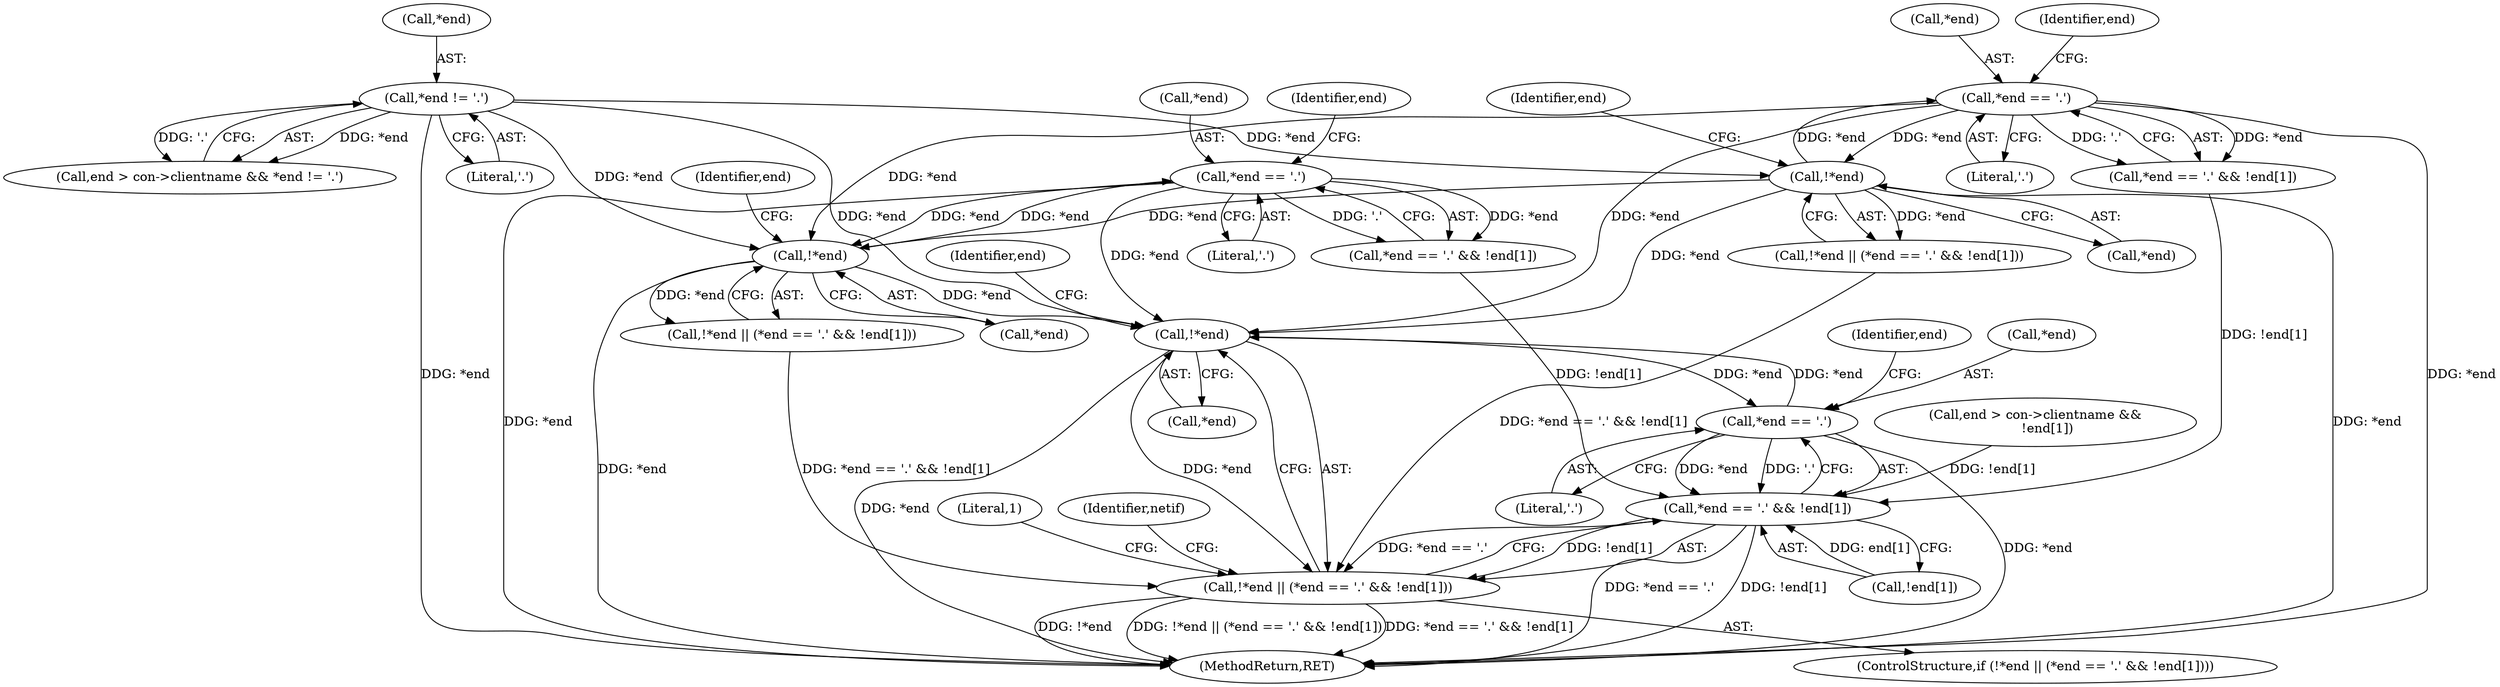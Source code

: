 digraph "0_cups_afa80cb2b457bf8d64f775bed307588610476c41@pointer" {
"1000460" [label="(Call,!*end)"];
"1000464" [label="(Call,*end == '.')"];
"1000460" [label="(Call,!*end)"];
"1000411" [label="(Call,*end == '.')"];
"1000407" [label="(Call,!*end)"];
"1000349" [label="(Call,*end == '.')"];
"1000345" [label="(Call,!*end)"];
"1000242" [label="(Call,*end != '.')"];
"1000459" [label="(Call,!*end || (*end == '.' && !end[1]))"];
"1000463" [label="(Call,*end == '.' && !end[1])"];
"1000459" [label="(Call,!*end || (*end == '.' && !end[1]))"];
"1000464" [label="(Call,*end == '.')"];
"1000458" [label="(ControlStructure,if (!*end || (*end == '.' && !end[1])))"];
"1000467" [label="(Literal,'.')"];
"1000414" [label="(Literal,'.')"];
"1000351" [label="(Identifier,end)"];
"1000245" [label="(Literal,'.')"];
"1000466" [label="(Identifier,end)"];
"1000465" [label="(Call,*end)"];
"1000236" [label="(Call,end > con->clientname && *end != '.')"];
"1000345" [label="(Call,!*end)"];
"1000461" [label="(Call,*end)"];
"1000413" [label="(Identifier,end)"];
"1000346" [label="(Call,*end)"];
"1000463" [label="(Call,*end == '.' && !end[1])"];
"1000476" [label="(MethodReturn,RET)"];
"1000408" [label="(Call,*end)"];
"1000355" [label="(Identifier,end)"];
"1000411" [label="(Call,*end == '.')"];
"1000406" [label="(Call,!*end || (*end == '.' && !end[1]))"];
"1000348" [label="(Call,*end == '.' && !end[1])"];
"1000473" [label="(Literal,1)"];
"1000410" [label="(Call,*end == '.' && !end[1])"];
"1000243" [label="(Call,*end)"];
"1000242" [label="(Call,*end != '.')"];
"1000470" [label="(Identifier,end)"];
"1000352" [label="(Literal,'.')"];
"1000222" [label="(Call,end > con->clientname &&\n      !end[1])"];
"1000412" [label="(Call,*end)"];
"1000460" [label="(Call,!*end)"];
"1000407" [label="(Call,!*end)"];
"1000350" [label="(Call,*end)"];
"1000349" [label="(Call,*end == '.')"];
"1000468" [label="(Call,!end[1])"];
"1000417" [label="(Identifier,end)"];
"1000430" [label="(Identifier,netif)"];
"1000344" [label="(Call,!*end || (*end == '.' && !end[1]))"];
"1000460" -> "1000459"  [label="AST: "];
"1000460" -> "1000461"  [label="CFG: "];
"1000461" -> "1000460"  [label="AST: "];
"1000466" -> "1000460"  [label="CFG: "];
"1000459" -> "1000460"  [label="CFG: "];
"1000460" -> "1000476"  [label="DDG: *end"];
"1000460" -> "1000459"  [label="DDG: *end"];
"1000464" -> "1000460"  [label="DDG: *end"];
"1000411" -> "1000460"  [label="DDG: *end"];
"1000407" -> "1000460"  [label="DDG: *end"];
"1000349" -> "1000460"  [label="DDG: *end"];
"1000345" -> "1000460"  [label="DDG: *end"];
"1000242" -> "1000460"  [label="DDG: *end"];
"1000460" -> "1000464"  [label="DDG: *end"];
"1000464" -> "1000463"  [label="AST: "];
"1000464" -> "1000467"  [label="CFG: "];
"1000465" -> "1000464"  [label="AST: "];
"1000467" -> "1000464"  [label="AST: "];
"1000470" -> "1000464"  [label="CFG: "];
"1000463" -> "1000464"  [label="CFG: "];
"1000464" -> "1000476"  [label="DDG: *end"];
"1000464" -> "1000463"  [label="DDG: *end"];
"1000464" -> "1000463"  [label="DDG: '.'"];
"1000411" -> "1000410"  [label="AST: "];
"1000411" -> "1000414"  [label="CFG: "];
"1000412" -> "1000411"  [label="AST: "];
"1000414" -> "1000411"  [label="AST: "];
"1000417" -> "1000411"  [label="CFG: "];
"1000410" -> "1000411"  [label="CFG: "];
"1000411" -> "1000476"  [label="DDG: *end"];
"1000411" -> "1000407"  [label="DDG: *end"];
"1000411" -> "1000410"  [label="DDG: *end"];
"1000411" -> "1000410"  [label="DDG: '.'"];
"1000407" -> "1000411"  [label="DDG: *end"];
"1000407" -> "1000406"  [label="AST: "];
"1000407" -> "1000408"  [label="CFG: "];
"1000408" -> "1000407"  [label="AST: "];
"1000413" -> "1000407"  [label="CFG: "];
"1000406" -> "1000407"  [label="CFG: "];
"1000407" -> "1000476"  [label="DDG: *end"];
"1000407" -> "1000406"  [label="DDG: *end"];
"1000349" -> "1000407"  [label="DDG: *end"];
"1000345" -> "1000407"  [label="DDG: *end"];
"1000242" -> "1000407"  [label="DDG: *end"];
"1000349" -> "1000348"  [label="AST: "];
"1000349" -> "1000352"  [label="CFG: "];
"1000350" -> "1000349"  [label="AST: "];
"1000352" -> "1000349"  [label="AST: "];
"1000355" -> "1000349"  [label="CFG: "];
"1000348" -> "1000349"  [label="CFG: "];
"1000349" -> "1000476"  [label="DDG: *end"];
"1000349" -> "1000345"  [label="DDG: *end"];
"1000349" -> "1000348"  [label="DDG: *end"];
"1000349" -> "1000348"  [label="DDG: '.'"];
"1000345" -> "1000349"  [label="DDG: *end"];
"1000345" -> "1000344"  [label="AST: "];
"1000345" -> "1000346"  [label="CFG: "];
"1000346" -> "1000345"  [label="AST: "];
"1000351" -> "1000345"  [label="CFG: "];
"1000344" -> "1000345"  [label="CFG: "];
"1000345" -> "1000476"  [label="DDG: *end"];
"1000345" -> "1000344"  [label="DDG: *end"];
"1000242" -> "1000345"  [label="DDG: *end"];
"1000242" -> "1000236"  [label="AST: "];
"1000242" -> "1000245"  [label="CFG: "];
"1000243" -> "1000242"  [label="AST: "];
"1000245" -> "1000242"  [label="AST: "];
"1000236" -> "1000242"  [label="CFG: "];
"1000242" -> "1000476"  [label="DDG: *end"];
"1000242" -> "1000236"  [label="DDG: *end"];
"1000242" -> "1000236"  [label="DDG: '.'"];
"1000459" -> "1000458"  [label="AST: "];
"1000459" -> "1000463"  [label="CFG: "];
"1000463" -> "1000459"  [label="AST: "];
"1000473" -> "1000459"  [label="CFG: "];
"1000430" -> "1000459"  [label="CFG: "];
"1000459" -> "1000476"  [label="DDG: !*end"];
"1000459" -> "1000476"  [label="DDG: !*end || (*end == '.' && !end[1])"];
"1000459" -> "1000476"  [label="DDG: *end == '.' && !end[1]"];
"1000344" -> "1000459"  [label="DDG: *end == '.' && !end[1]"];
"1000406" -> "1000459"  [label="DDG: *end == '.' && !end[1]"];
"1000463" -> "1000459"  [label="DDG: *end == '.'"];
"1000463" -> "1000459"  [label="DDG: !end[1]"];
"1000463" -> "1000468"  [label="CFG: "];
"1000468" -> "1000463"  [label="AST: "];
"1000463" -> "1000476"  [label="DDG: !end[1]"];
"1000463" -> "1000476"  [label="DDG: *end == '.'"];
"1000468" -> "1000463"  [label="DDG: end[1]"];
"1000222" -> "1000463"  [label="DDG: !end[1]"];
"1000348" -> "1000463"  [label="DDG: !end[1]"];
"1000410" -> "1000463"  [label="DDG: !end[1]"];
}
